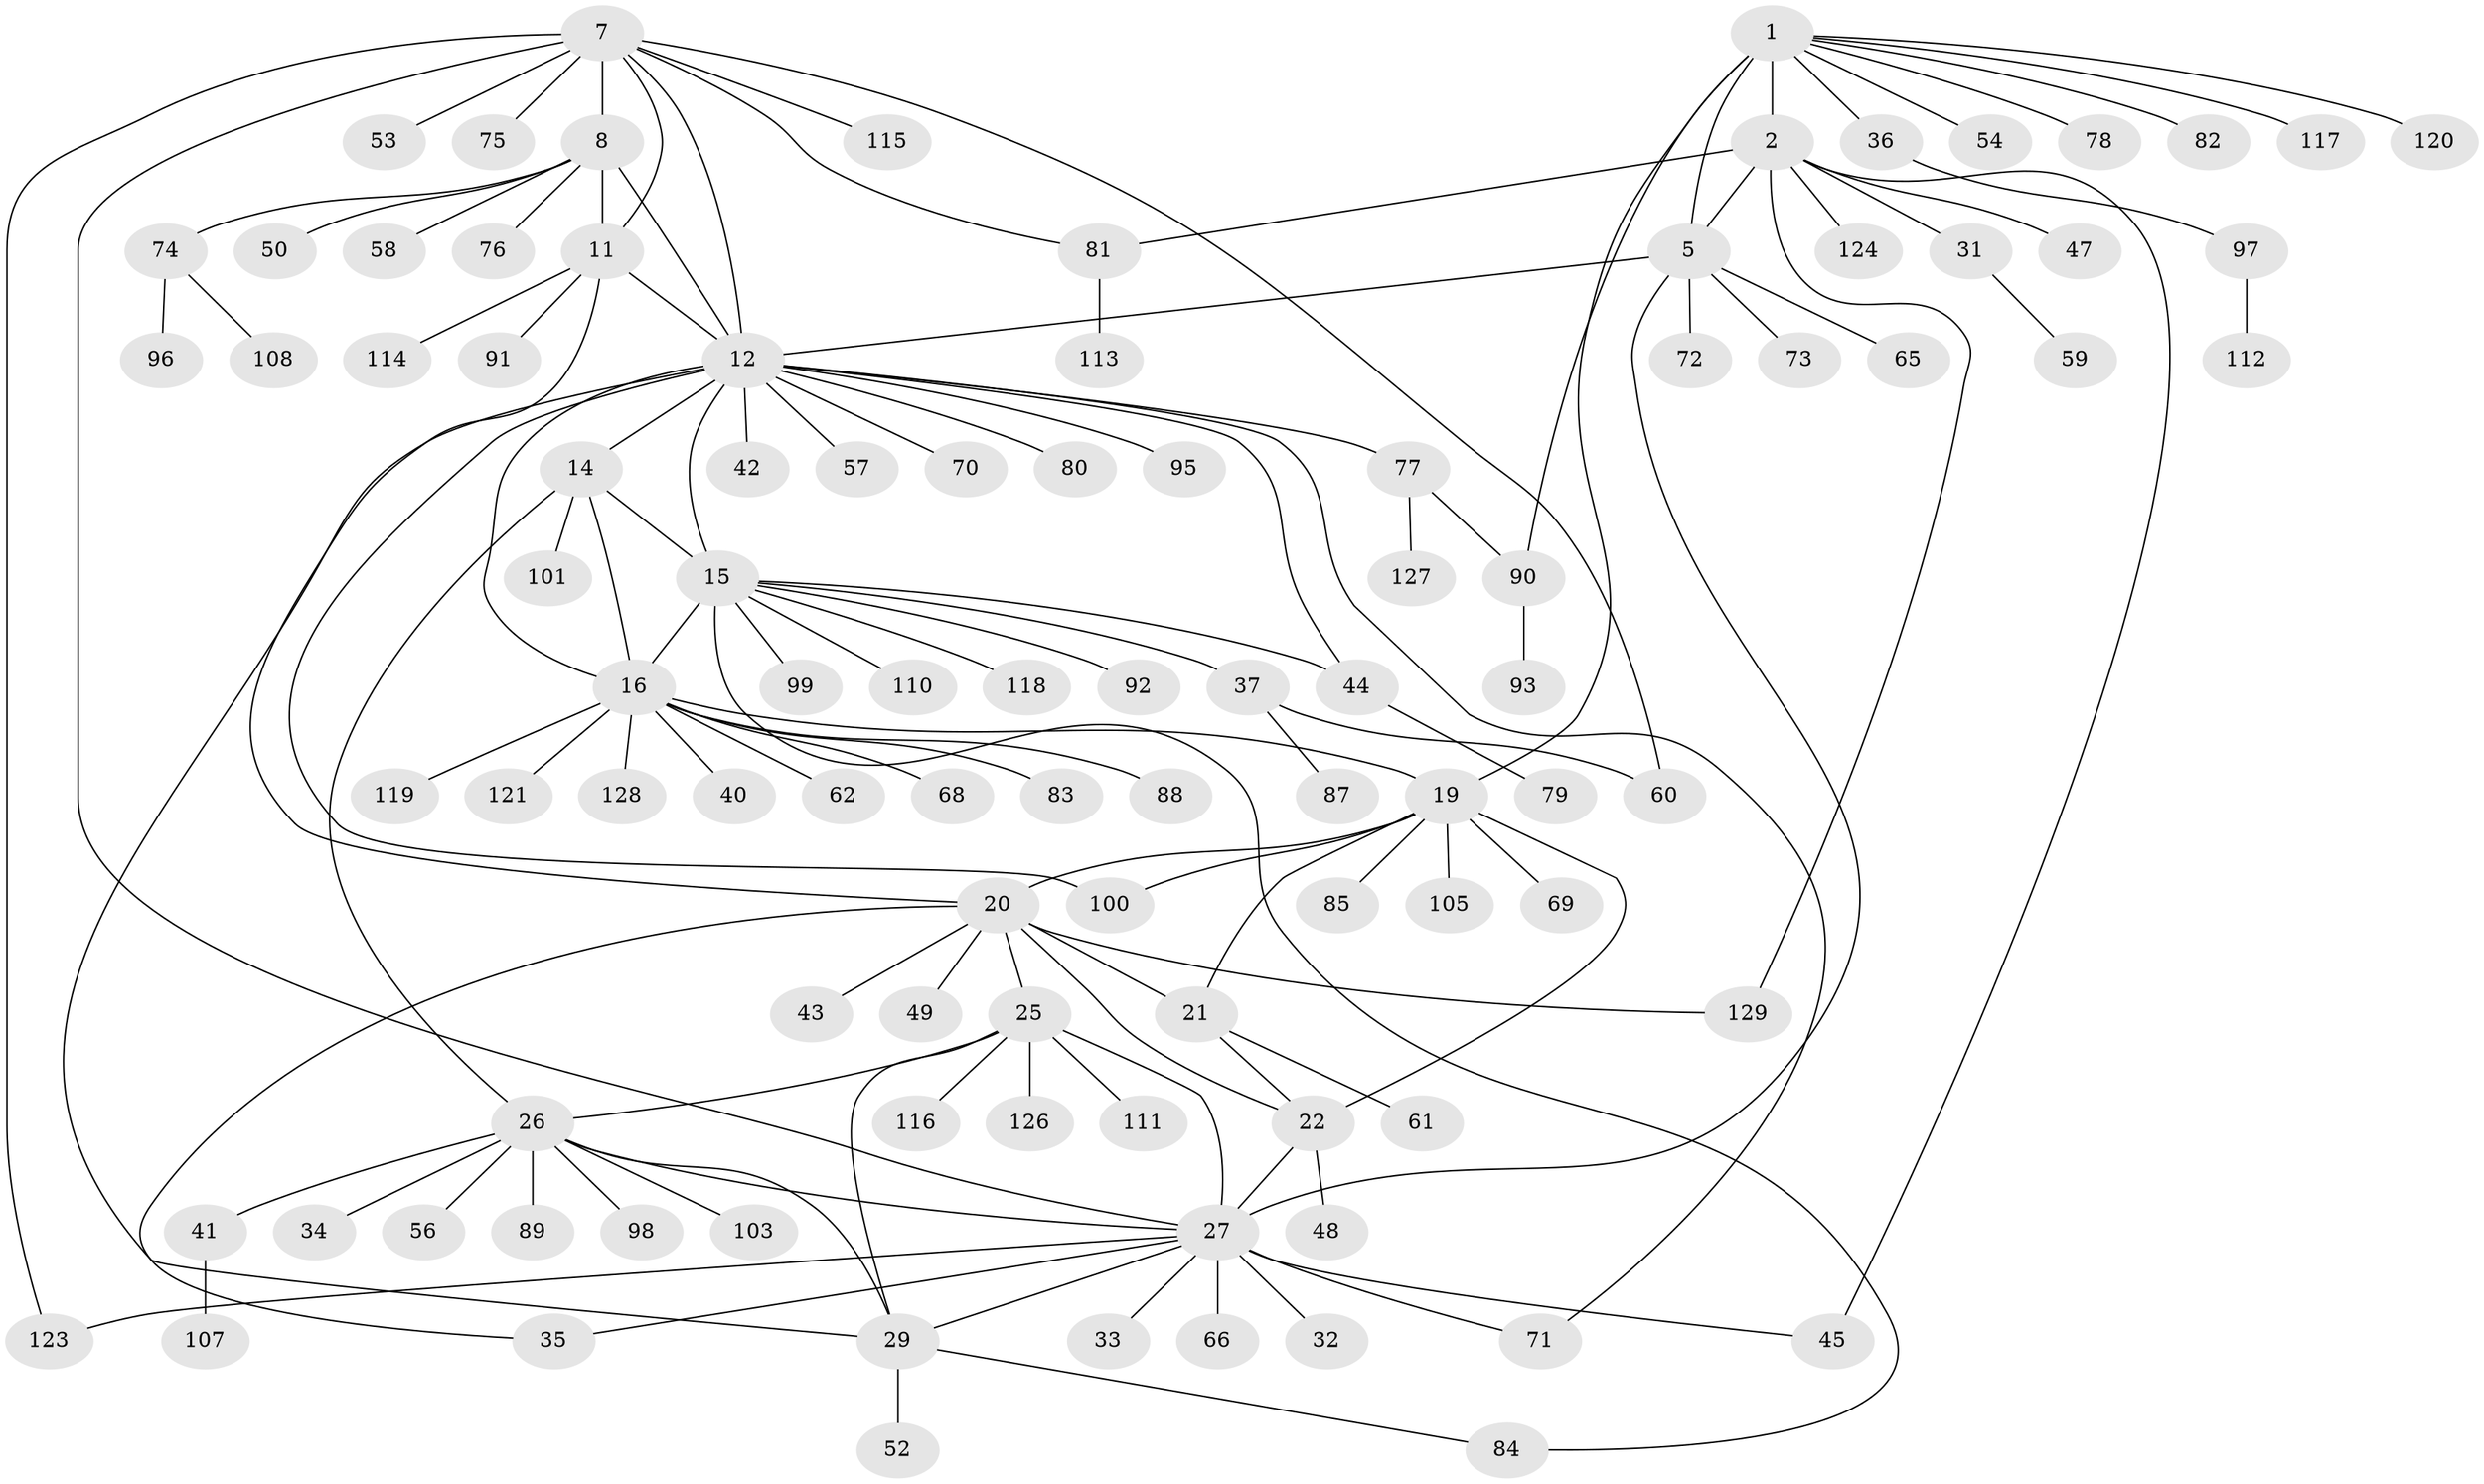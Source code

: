 // original degree distribution, {7: 0.046511627906976744, 11: 0.03875968992248062, 5: 0.015503875968992248, 9: 0.023255813953488372, 8: 0.05426356589147287, 6: 0.023255813953488372, 13: 0.015503875968992248, 10: 0.007751937984496124, 14: 0.007751937984496124, 3: 0.06201550387596899, 1: 0.5581395348837209, 2: 0.13953488372093023, 4: 0.007751937984496124}
// Generated by graph-tools (version 1.1) at 2025/11/02/27/25 16:11:35]
// undirected, 101 vertices, 131 edges
graph export_dot {
graph [start="1"]
  node [color=gray90,style=filled];
  1 [super="+4"];
  2 [super="+3"];
  5 [super="+6"];
  7 [super="+10"];
  8 [super="+9"];
  11 [super="+104"];
  12 [super="+13"];
  14 [super="+39"];
  15 [super="+18"];
  16 [super="+17"];
  19 [super="+24"];
  20 [super="+23"];
  21 [super="+51"];
  22 [super="+46"];
  25 [super="+28"];
  26 [super="+94"];
  27 [super="+30"];
  29 [super="+63"];
  31 [super="+55"];
  32;
  33 [super="+64"];
  34;
  35;
  36 [super="+38"];
  37;
  40;
  41;
  42;
  43;
  44;
  45;
  47;
  48;
  49;
  50;
  52;
  53;
  54;
  56;
  57;
  58 [super="+67"];
  59;
  60;
  61;
  62 [super="+109"];
  65;
  66;
  68;
  69;
  70;
  71;
  72;
  73;
  74;
  75;
  76 [super="+122"];
  77 [super="+102"];
  78;
  79 [super="+86"];
  80 [super="+106"];
  81;
  82;
  83;
  84;
  85;
  87;
  88;
  89;
  90;
  91;
  92;
  93;
  95;
  96;
  97;
  98;
  99;
  100;
  101;
  103;
  105;
  107;
  108;
  110;
  111;
  112;
  113;
  114;
  115;
  116;
  117;
  118;
  119;
  120;
  121;
  123 [super="+125"];
  124;
  126;
  127;
  128;
  129;
  1 -- 2 [weight=4];
  1 -- 5 [weight=4];
  1 -- 19;
  1 -- 90;
  1 -- 36;
  1 -- 78;
  1 -- 82;
  1 -- 117;
  1 -- 54;
  1 -- 120;
  2 -- 5 [weight=4];
  2 -- 31;
  2 -- 45;
  2 -- 47;
  2 -- 81;
  2 -- 124;
  2 -- 129;
  5 -- 27;
  5 -- 65;
  5 -- 72;
  5 -- 12 [weight=2];
  5 -- 73;
  7 -- 8 [weight=4];
  7 -- 11 [weight=2];
  7 -- 12 [weight=2];
  7 -- 53;
  7 -- 75;
  7 -- 115;
  7 -- 81;
  7 -- 27;
  7 -- 60;
  7 -- 123;
  8 -- 11 [weight=2];
  8 -- 12 [weight=2];
  8 -- 50;
  8 -- 74;
  8 -- 76;
  8 -- 58;
  11 -- 12;
  11 -- 20;
  11 -- 91;
  11 -- 114;
  12 -- 42;
  12 -- 44;
  12 -- 57;
  12 -- 71;
  12 -- 95;
  12 -- 100;
  12 -- 70;
  12 -- 77;
  12 -- 14;
  12 -- 15 [weight=2];
  12 -- 16 [weight=2];
  12 -- 80;
  12 -- 29;
  14 -- 15 [weight=2];
  14 -- 16 [weight=2];
  14 -- 26;
  14 -- 101;
  15 -- 16 [weight=4];
  15 -- 37;
  15 -- 92;
  15 -- 99;
  15 -- 110;
  15 -- 118;
  15 -- 84;
  15 -- 44;
  16 -- 40;
  16 -- 62;
  16 -- 68;
  16 -- 83;
  16 -- 121;
  16 -- 19;
  16 -- 128;
  16 -- 119;
  16 -- 88;
  19 -- 20 [weight=4];
  19 -- 21 [weight=2];
  19 -- 22 [weight=2];
  19 -- 69;
  19 -- 105;
  19 -- 100;
  19 -- 85;
  20 -- 21 [weight=2];
  20 -- 22 [weight=2];
  20 -- 25;
  20 -- 35;
  20 -- 43;
  20 -- 49;
  20 -- 129;
  21 -- 22;
  21 -- 61;
  22 -- 48;
  22 -- 27;
  25 -- 26 [weight=2];
  25 -- 27 [weight=4];
  25 -- 29 [weight=2];
  25 -- 111;
  25 -- 116;
  25 -- 126;
  26 -- 27 [weight=2];
  26 -- 29;
  26 -- 34;
  26 -- 41;
  26 -- 56;
  26 -- 89;
  26 -- 98;
  26 -- 103;
  27 -- 29 [weight=2];
  27 -- 32;
  27 -- 33;
  27 -- 35;
  27 -- 45;
  27 -- 66;
  27 -- 71;
  27 -- 123;
  29 -- 52;
  29 -- 84;
  31 -- 59;
  36 -- 97;
  37 -- 60;
  37 -- 87;
  41 -- 107;
  44 -- 79;
  74 -- 96;
  74 -- 108;
  77 -- 90;
  77 -- 127;
  81 -- 113;
  90 -- 93;
  97 -- 112;
}
